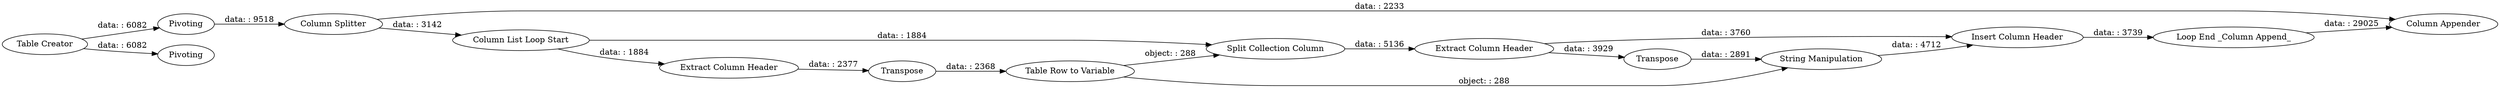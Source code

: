 digraph {
	"8020606459844240299_274" [label="Table Creator"]
	"8020606459844240299_295" [label="Extract Column Header"]
	"8020606459844240299_301" [label="Loop End _Column Append_"]
	"8020606459844240299_299" [label="Insert Column Header"]
	"8020606459844240299_286" [label=Pivoting]
	"8020606459844240299_279" [label=Pivoting]
	"8020606459844240299_304" [label="Column Appender"]
	"8020606459844240299_303" [label="Column Splitter"]
	"8020606459844240299_289" [label="Split Collection Column"]
	"8020606459844240299_292" [label=Transpose]
	"8020606459844240299_298" [label="String Manipulation"]
	"8020606459844240299_291" [label="Extract Column Header"]
	"8020606459844240299_294" [label="Table Row to Variable"]
	"8020606459844240299_290" [label="Column List Loop Start"]
	"8020606459844240299_297" [label=Transpose]
	"8020606459844240299_274" -> "8020606459844240299_279" [label="data: : 6082"]
	"8020606459844240299_274" -> "8020606459844240299_286" [label="data: : 6082"]
	"8020606459844240299_294" -> "8020606459844240299_289" [label="object: : 288"]
	"8020606459844240299_295" -> "8020606459844240299_297" [label="data: : 3929"]
	"8020606459844240299_289" -> "8020606459844240299_295" [label="data: : 5136"]
	"8020606459844240299_290" -> "8020606459844240299_289" [label="data: : 1884"]
	"8020606459844240299_294" -> "8020606459844240299_298" [label="object: : 288"]
	"8020606459844240299_301" -> "8020606459844240299_304" [label="data: : 29025"]
	"8020606459844240299_299" -> "8020606459844240299_301" [label="data: : 3739"]
	"8020606459844240299_290" -> "8020606459844240299_291" [label="data: : 1884"]
	"8020606459844240299_295" -> "8020606459844240299_299" [label="data: : 3760"]
	"8020606459844240299_286" -> "8020606459844240299_303" [label="data: : 9518"]
	"8020606459844240299_303" -> "8020606459844240299_290" [label="data: : 3142"]
	"8020606459844240299_297" -> "8020606459844240299_298" [label="data: : 2891"]
	"8020606459844240299_298" -> "8020606459844240299_299" [label="data: : 4712"]
	"8020606459844240299_291" -> "8020606459844240299_292" [label="data: : 2377"]
	"8020606459844240299_292" -> "8020606459844240299_294" [label="data: : 2368"]
	"8020606459844240299_303" -> "8020606459844240299_304" [label="data: : 2233"]
	rankdir=LR
}
